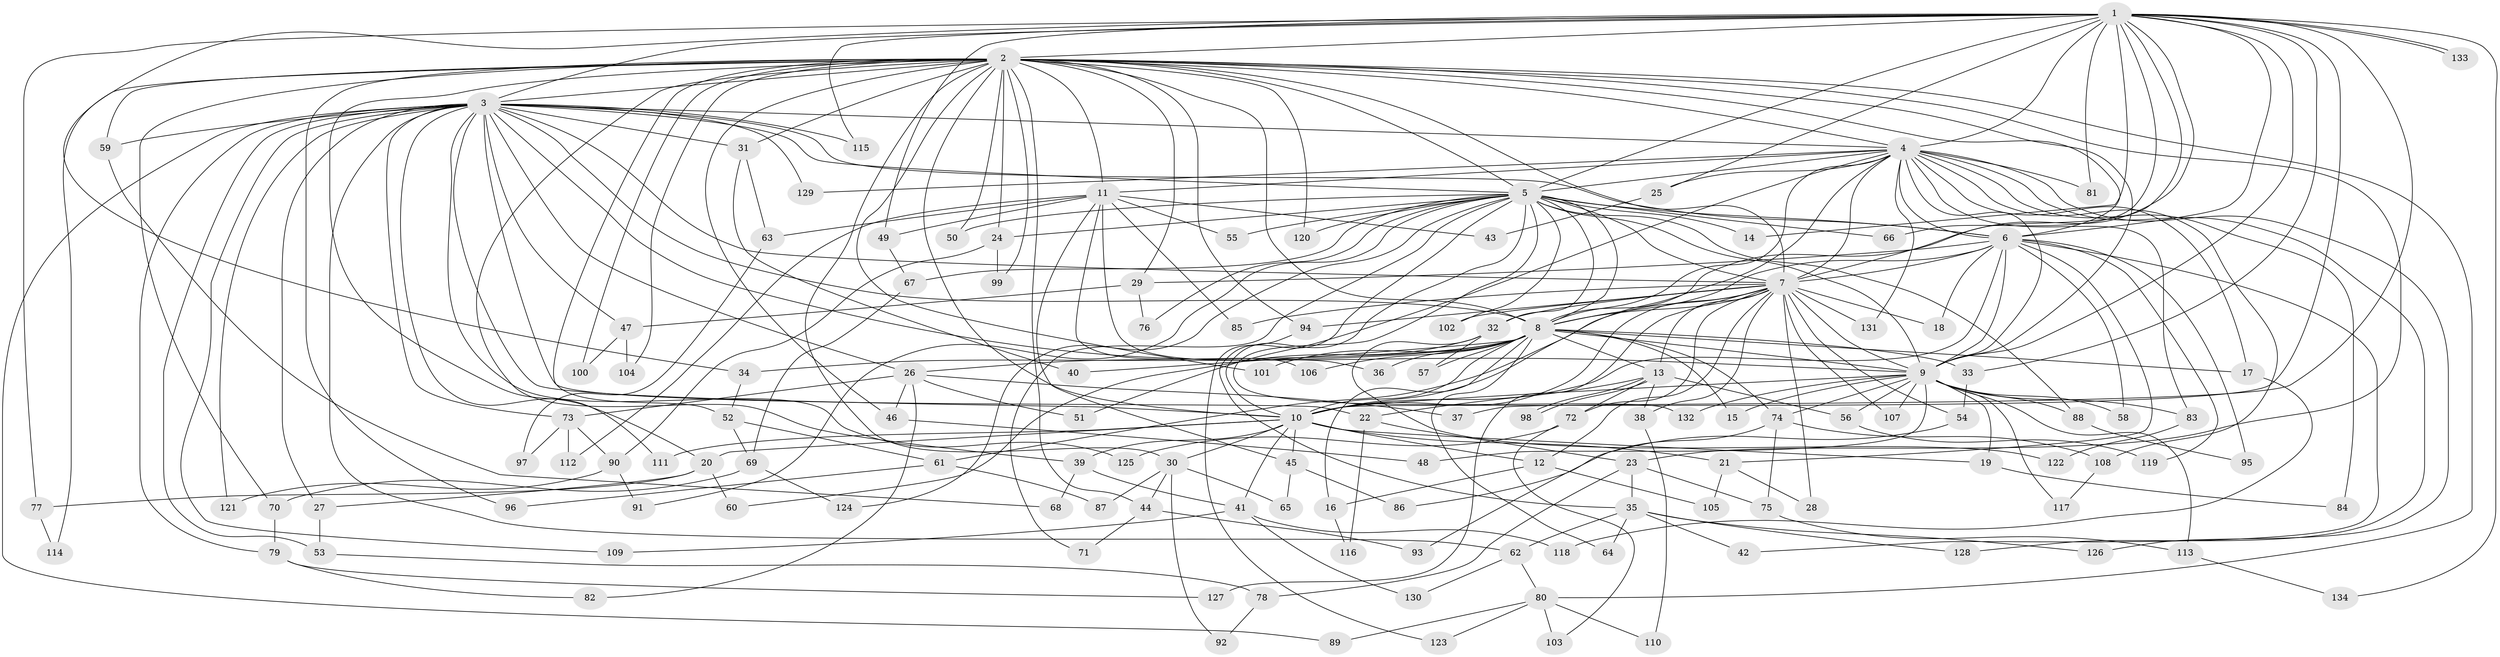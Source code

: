 // coarse degree distribution, {16: 0.018867924528301886, 24: 0.018867924528301886, 33: 0.018867924528301886, 20: 0.018867924528301886, 18: 0.018867924528301886, 10: 0.018867924528301886, 13: 0.018867924528301886, 9: 0.018867924528301886, 4: 0.16981132075471697, 7: 0.018867924528301886, 2: 0.39622641509433965, 3: 0.1509433962264151, 5: 0.05660377358490566, 6: 0.03773584905660377, 1: 0.018867924528301886}
// Generated by graph-tools (version 1.1) at 2025/17/03/04/25 18:17:52]
// undirected, 134 vertices, 293 edges
graph export_dot {
graph [start="1"]
  node [color=gray90,style=filled];
  1;
  2;
  3;
  4;
  5;
  6;
  7;
  8;
  9;
  10;
  11;
  12;
  13;
  14;
  15;
  16;
  17;
  18;
  19;
  20;
  21;
  22;
  23;
  24;
  25;
  26;
  27;
  28;
  29;
  30;
  31;
  32;
  33;
  34;
  35;
  36;
  37;
  38;
  39;
  40;
  41;
  42;
  43;
  44;
  45;
  46;
  47;
  48;
  49;
  50;
  51;
  52;
  53;
  54;
  55;
  56;
  57;
  58;
  59;
  60;
  61;
  62;
  63;
  64;
  65;
  66;
  67;
  68;
  69;
  70;
  71;
  72;
  73;
  74;
  75;
  76;
  77;
  78;
  79;
  80;
  81;
  82;
  83;
  84;
  85;
  86;
  87;
  88;
  89;
  90;
  91;
  92;
  93;
  94;
  95;
  96;
  97;
  98;
  99;
  100;
  101;
  102;
  103;
  104;
  105;
  106;
  107;
  108;
  109;
  110;
  111;
  112;
  113;
  114;
  115;
  116;
  117;
  118;
  119;
  120;
  121;
  122;
  123;
  124;
  125;
  126;
  127;
  128;
  129;
  130;
  131;
  132;
  133;
  134;
  1 -- 2;
  1 -- 3;
  1 -- 4;
  1 -- 5;
  1 -- 6;
  1 -- 7;
  1 -- 8;
  1 -- 9;
  1 -- 10;
  1 -- 14;
  1 -- 25;
  1 -- 33;
  1 -- 34;
  1 -- 37;
  1 -- 49;
  1 -- 66;
  1 -- 77;
  1 -- 81;
  1 -- 115;
  1 -- 133;
  1 -- 133;
  1 -- 134;
  2 -- 3;
  2 -- 4;
  2 -- 5;
  2 -- 6;
  2 -- 7;
  2 -- 8;
  2 -- 9;
  2 -- 10;
  2 -- 11;
  2 -- 20;
  2 -- 23;
  2 -- 24;
  2 -- 29;
  2 -- 30;
  2 -- 31;
  2 -- 39;
  2 -- 44;
  2 -- 46;
  2 -- 50;
  2 -- 52;
  2 -- 59;
  2 -- 70;
  2 -- 80;
  2 -- 94;
  2 -- 96;
  2 -- 99;
  2 -- 100;
  2 -- 101;
  2 -- 104;
  2 -- 114;
  2 -- 120;
  3 -- 4;
  3 -- 5;
  3 -- 6;
  3 -- 7;
  3 -- 8;
  3 -- 9;
  3 -- 10;
  3 -- 22;
  3 -- 26;
  3 -- 27;
  3 -- 31;
  3 -- 47;
  3 -- 53;
  3 -- 59;
  3 -- 62;
  3 -- 73;
  3 -- 79;
  3 -- 89;
  3 -- 109;
  3 -- 111;
  3 -- 115;
  3 -- 121;
  3 -- 125;
  3 -- 129;
  4 -- 5;
  4 -- 6;
  4 -- 7;
  4 -- 8;
  4 -- 9;
  4 -- 10;
  4 -- 11;
  4 -- 17;
  4 -- 25;
  4 -- 51;
  4 -- 81;
  4 -- 83;
  4 -- 84;
  4 -- 108;
  4 -- 126;
  4 -- 128;
  4 -- 129;
  4 -- 131;
  5 -- 6;
  5 -- 7;
  5 -- 8;
  5 -- 9;
  5 -- 10;
  5 -- 14;
  5 -- 24;
  5 -- 32;
  5 -- 35;
  5 -- 50;
  5 -- 55;
  5 -- 66;
  5 -- 67;
  5 -- 71;
  5 -- 76;
  5 -- 88;
  5 -- 91;
  5 -- 102;
  5 -- 120;
  5 -- 124;
  5 -- 132;
  6 -- 7;
  6 -- 8;
  6 -- 9;
  6 -- 10;
  6 -- 18;
  6 -- 21;
  6 -- 29;
  6 -- 42;
  6 -- 58;
  6 -- 95;
  6 -- 119;
  7 -- 8;
  7 -- 9;
  7 -- 10;
  7 -- 12;
  7 -- 13;
  7 -- 18;
  7 -- 28;
  7 -- 32;
  7 -- 38;
  7 -- 54;
  7 -- 61;
  7 -- 72;
  7 -- 85;
  7 -- 94;
  7 -- 102;
  7 -- 107;
  7 -- 127;
  7 -- 131;
  8 -- 9;
  8 -- 10;
  8 -- 13;
  8 -- 15;
  8 -- 16;
  8 -- 17;
  8 -- 26;
  8 -- 33;
  8 -- 34;
  8 -- 36;
  8 -- 40;
  8 -- 57;
  8 -- 64;
  8 -- 74;
  8 -- 101;
  8 -- 106;
  9 -- 10;
  9 -- 15;
  9 -- 19;
  9 -- 48;
  9 -- 56;
  9 -- 58;
  9 -- 74;
  9 -- 83;
  9 -- 88;
  9 -- 107;
  9 -- 113;
  9 -- 117;
  9 -- 132;
  10 -- 12;
  10 -- 19;
  10 -- 20;
  10 -- 21;
  10 -- 30;
  10 -- 39;
  10 -- 41;
  10 -- 45;
  10 -- 111;
  11 -- 36;
  11 -- 43;
  11 -- 45;
  11 -- 49;
  11 -- 55;
  11 -- 63;
  11 -- 85;
  11 -- 106;
  11 -- 112;
  12 -- 16;
  12 -- 105;
  13 -- 22;
  13 -- 38;
  13 -- 56;
  13 -- 72;
  13 -- 98;
  13 -- 98;
  16 -- 116;
  17 -- 118;
  19 -- 84;
  20 -- 27;
  20 -- 60;
  20 -- 77;
  21 -- 28;
  21 -- 105;
  22 -- 23;
  22 -- 116;
  23 -- 35;
  23 -- 75;
  23 -- 78;
  24 -- 90;
  24 -- 99;
  25 -- 43;
  26 -- 37;
  26 -- 46;
  26 -- 51;
  26 -- 73;
  26 -- 82;
  27 -- 53;
  29 -- 47;
  29 -- 76;
  30 -- 44;
  30 -- 65;
  30 -- 87;
  30 -- 92;
  31 -- 40;
  31 -- 63;
  32 -- 57;
  32 -- 60;
  32 -- 122;
  33 -- 54;
  34 -- 52;
  35 -- 42;
  35 -- 62;
  35 -- 64;
  35 -- 126;
  35 -- 128;
  38 -- 110;
  39 -- 41;
  39 -- 68;
  41 -- 109;
  41 -- 118;
  41 -- 130;
  44 -- 71;
  44 -- 93;
  45 -- 65;
  45 -- 86;
  46 -- 48;
  47 -- 100;
  47 -- 104;
  49 -- 67;
  52 -- 61;
  52 -- 69;
  53 -- 78;
  54 -- 86;
  56 -- 119;
  59 -- 68;
  61 -- 87;
  61 -- 96;
  62 -- 80;
  62 -- 130;
  63 -- 97;
  67 -- 69;
  69 -- 70;
  69 -- 124;
  70 -- 79;
  72 -- 103;
  72 -- 125;
  73 -- 90;
  73 -- 97;
  73 -- 112;
  74 -- 75;
  74 -- 93;
  74 -- 108;
  75 -- 113;
  77 -- 114;
  78 -- 92;
  79 -- 82;
  79 -- 127;
  80 -- 89;
  80 -- 103;
  80 -- 110;
  80 -- 123;
  83 -- 122;
  88 -- 95;
  90 -- 91;
  90 -- 121;
  94 -- 123;
  108 -- 117;
  113 -- 134;
}
